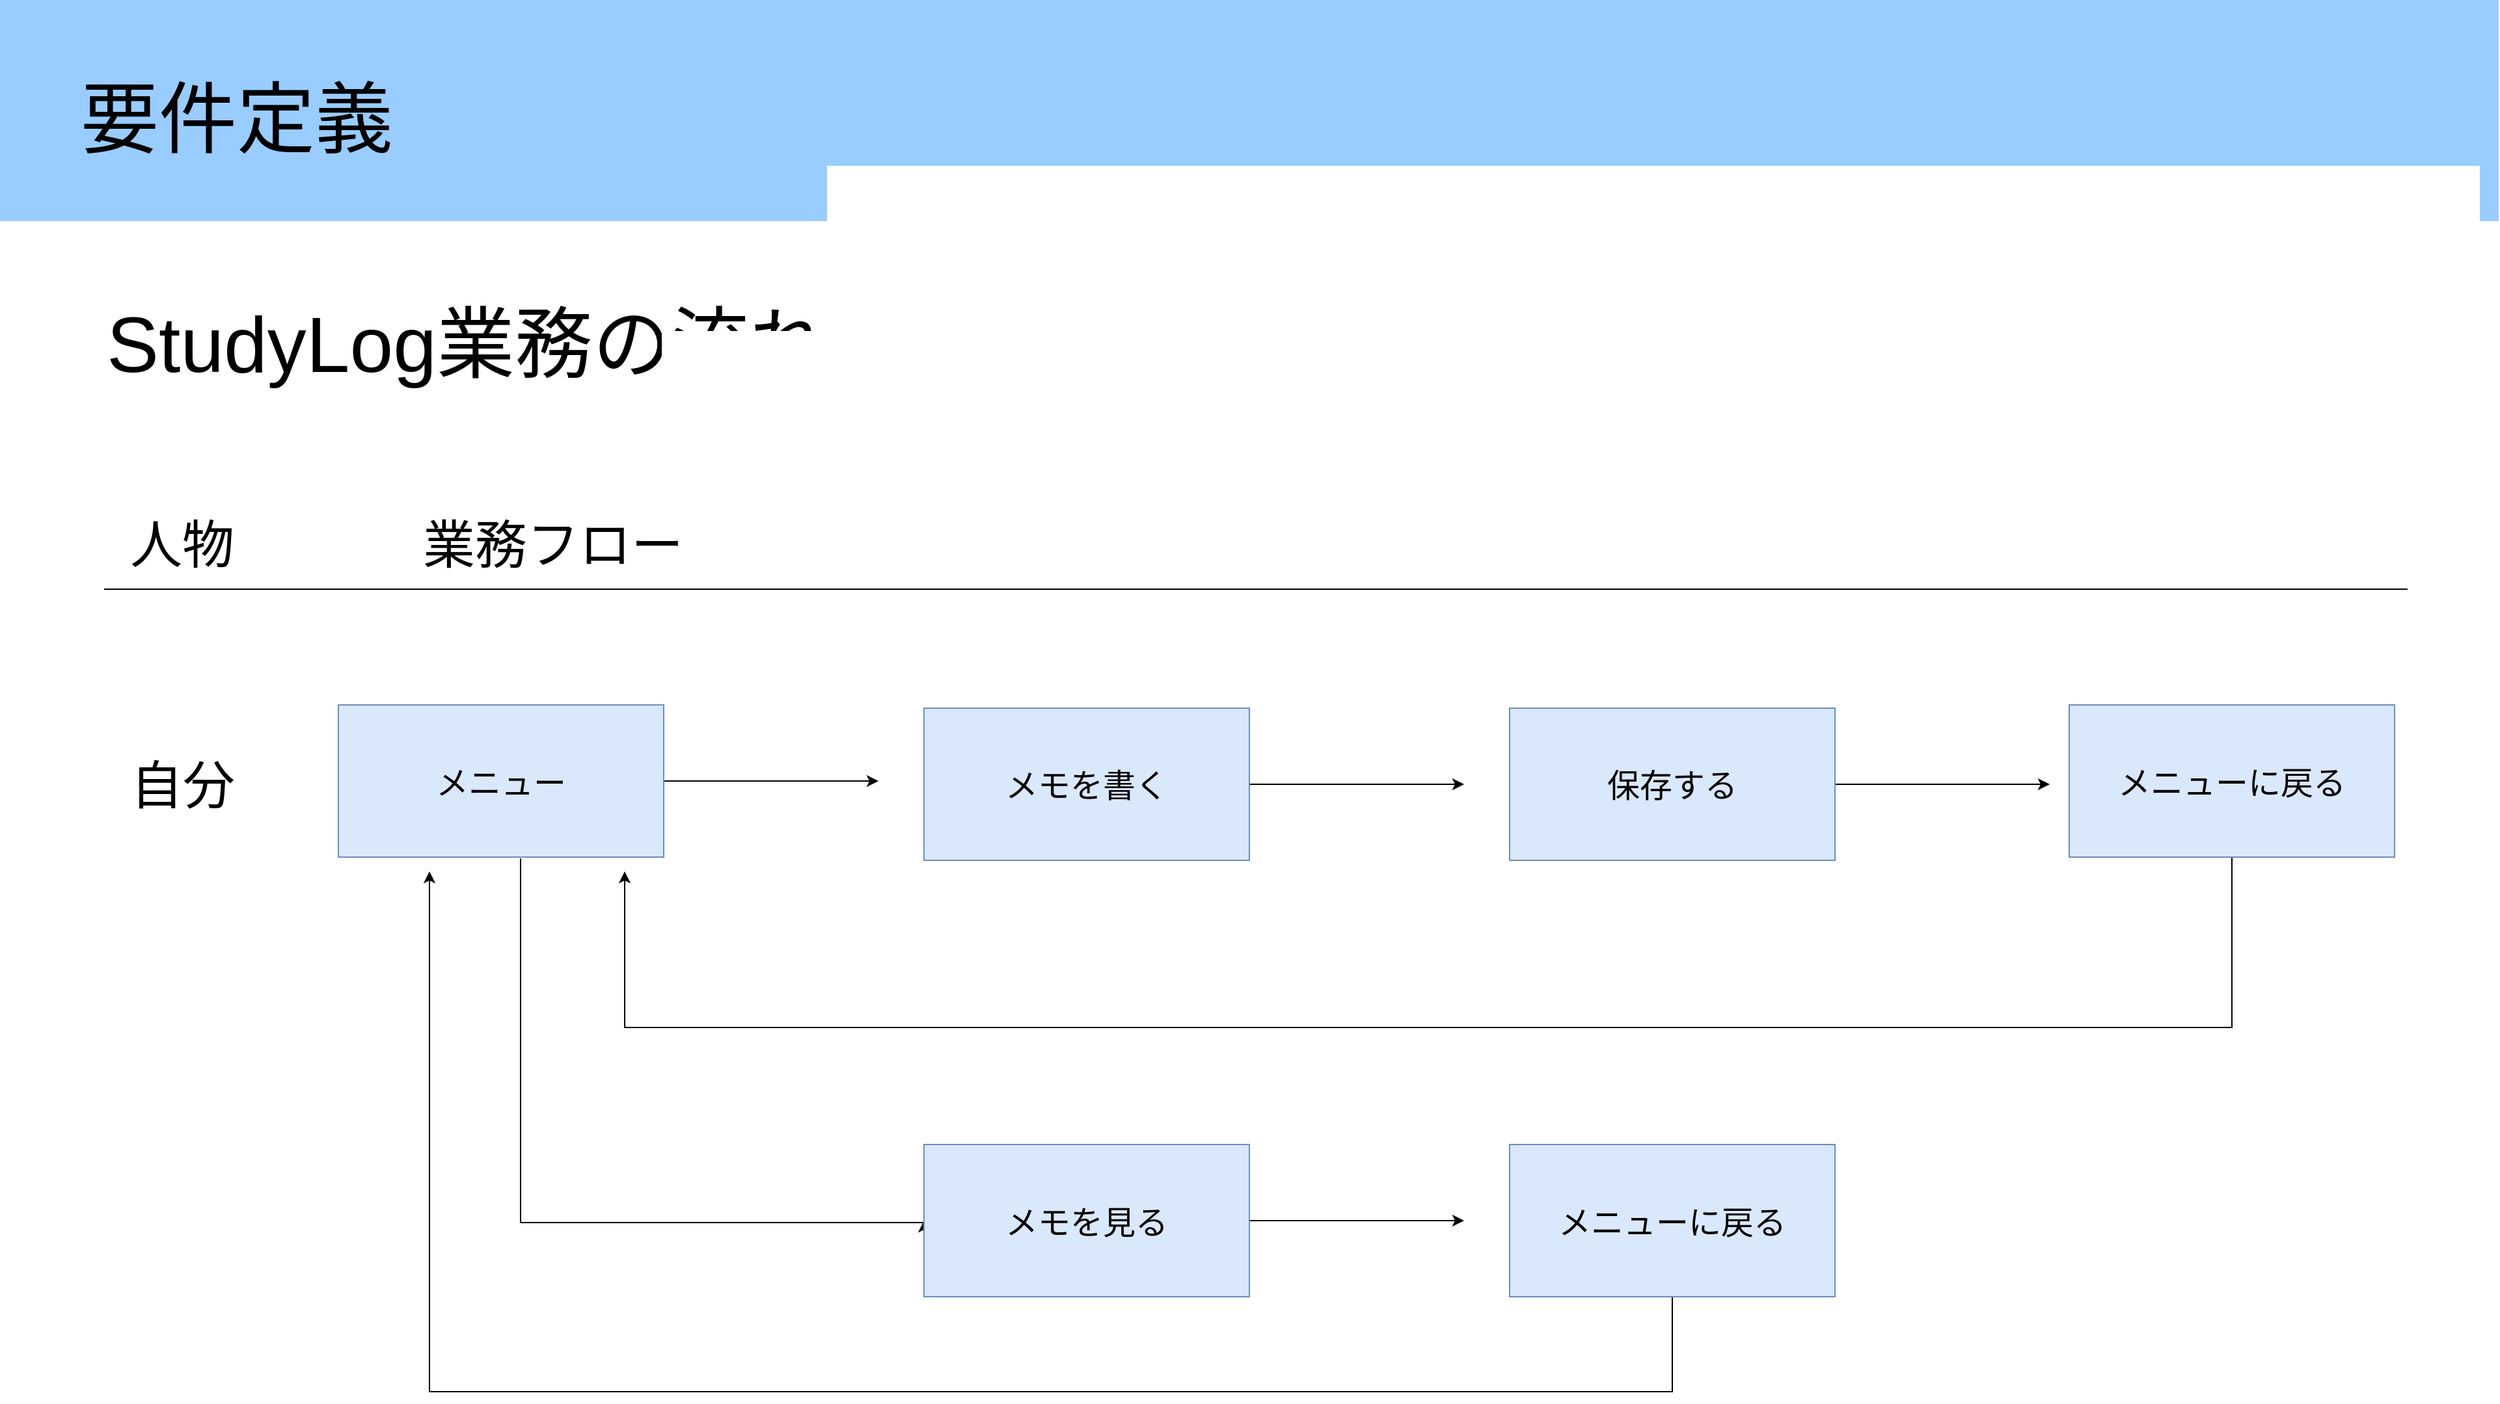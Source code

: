 <mxfile version="21.3.7" type="device">
  <diagram name="ページ1" id="A_pheN3tI0DfEyEbHp9e">
    <mxGraphModel dx="2510" dy="1903" grid="1" gridSize="10" guides="1" tooltips="1" connect="1" arrows="1" fold="1" page="1" pageScale="1" pageWidth="1920" pageHeight="1200" math="0" shadow="0">
      <root>
        <mxCell id="0" />
        <mxCell id="1" parent="0" />
        <mxCell id="3DgdE3LPg7VJF_UUsIfp-28" value="" style="rounded=0;whiteSpace=wrap;html=1;fillColor=#99CCFF;strokeColor=none;" parent="1" vertex="1">
          <mxGeometry width="1920" height="170" as="geometry" />
        </mxCell>
        <mxCell id="3DgdE3LPg7VJF_UUsIfp-1" value="" style="endArrow=none;html=1;rounded=0;" parent="1" edge="1">
          <mxGeometry width="50" height="50" relative="1" as="geometry">
            <mxPoint x="80" y="453" as="sourcePoint" />
            <mxPoint x="1850" y="453" as="targetPoint" />
          </mxGeometry>
        </mxCell>
        <mxCell id="3DgdE3LPg7VJF_UUsIfp-5" value="&lt;font style=&quot;font-size: 60px;&quot;&gt;StudyLog業務の流れ図&lt;/font&gt;" style="text;whiteSpace=wrap;html=1;" parent="1" vertex="1">
          <mxGeometry x="80" y="223" width="1120" height="130" as="geometry" />
        </mxCell>
        <mxCell id="3DgdE3LPg7VJF_UUsIfp-6" value="&lt;font style=&quot;font-size: 40px;&quot;&gt;人物&lt;/font&gt;" style="text;html=1;strokeColor=none;fillColor=none;align=center;verticalAlign=middle;whiteSpace=wrap;rounded=0;" parent="1" vertex="1">
          <mxGeometry x="80" y="363" width="120" height="110" as="geometry" />
        </mxCell>
        <mxCell id="3DgdE3LPg7VJF_UUsIfp-7" value="&lt;font style=&quot;font-size: 40px;&quot;&gt;業務フロー&lt;br&gt;&lt;/font&gt;" style="text;html=1;strokeColor=none;fillColor=none;align=center;verticalAlign=middle;whiteSpace=wrap;rounded=0;" parent="1" vertex="1">
          <mxGeometry x="240" y="363" width="370" height="110" as="geometry" />
        </mxCell>
        <mxCell id="3DgdE3LPg7VJF_UUsIfp-8" value="&lt;font style=&quot;font-size: 40px;&quot;&gt;自分&lt;br&gt;&lt;/font&gt;" style="text;html=1;strokeColor=none;fillColor=none;align=center;verticalAlign=middle;whiteSpace=wrap;rounded=0;" parent="1" vertex="1">
          <mxGeometry x="46.66" y="523" width="186.67" height="160" as="geometry" />
        </mxCell>
        <mxCell id="ZgAXJlykoXrbvAK32dJT-9" value="" style="edgeStyle=orthogonalEdgeStyle;rounded=0;orthogonalLoop=1;jettySize=auto;html=1;" edge="1" parent="1" source="3DgdE3LPg7VJF_UUsIfp-9">
          <mxGeometry relative="1" as="geometry">
            <mxPoint x="675" y="600.5" as="targetPoint" />
          </mxGeometry>
        </mxCell>
        <mxCell id="ZgAXJlykoXrbvAK32dJT-34" value="" style="edgeStyle=orthogonalEdgeStyle;rounded=0;orthogonalLoop=1;jettySize=auto;html=1;entryX=0;entryY=0.5;entryDx=0;entryDy=0;" edge="1" parent="1" target="ZgAXJlykoXrbvAK32dJT-2">
          <mxGeometry relative="1" as="geometry">
            <mxPoint x="400" y="660" as="sourcePoint" />
            <mxPoint x="700" y="910" as="targetPoint" />
            <Array as="points">
              <mxPoint x="400" y="940" />
            </Array>
          </mxGeometry>
        </mxCell>
        <mxCell id="3DgdE3LPg7VJF_UUsIfp-9" value="&lt;font style=&quot;&quot;&gt;&lt;span style=&quot;font-size: 25px;&quot;&gt;メニュー&lt;/span&gt;&lt;br&gt;&lt;/font&gt;" style="text;html=1;strokeColor=#6c8ebf;fillColor=#dae8fc;align=center;verticalAlign=middle;whiteSpace=wrap;rounded=0;" parent="1" vertex="1">
          <mxGeometry x="260" y="542" width="250" height="117" as="geometry" />
        </mxCell>
        <mxCell id="3DgdE3LPg7VJF_UUsIfp-27" value="&lt;span style=&quot;font-size: 60px;&quot;&gt;要件定義&lt;/span&gt;" style="text;whiteSpace=wrap;html=1;" parent="1" vertex="1">
          <mxGeometry x="60" y="50" width="1120" height="130" as="geometry" />
        </mxCell>
        <mxCell id="ZgAXJlykoXrbvAK32dJT-11" value="" style="edgeStyle=orthogonalEdgeStyle;rounded=0;orthogonalLoop=1;jettySize=auto;html=1;" edge="1" parent="1" source="ZgAXJlykoXrbvAK32dJT-1">
          <mxGeometry relative="1" as="geometry">
            <mxPoint x="1125" y="603" as="targetPoint" />
          </mxGeometry>
        </mxCell>
        <mxCell id="ZgAXJlykoXrbvAK32dJT-1" value="&lt;font style=&quot;&quot;&gt;&lt;span style=&quot;font-size: 25px;&quot;&gt;メモを書く&lt;/span&gt;&lt;br&gt;&lt;/font&gt;" style="text;html=1;strokeColor=#6c8ebf;fillColor=#dae8fc;align=center;verticalAlign=middle;whiteSpace=wrap;rounded=0;" vertex="1" parent="1">
          <mxGeometry x="710" y="544.5" width="250" height="117" as="geometry" />
        </mxCell>
        <mxCell id="ZgAXJlykoXrbvAK32dJT-17" value="" style="edgeStyle=orthogonalEdgeStyle;rounded=0;orthogonalLoop=1;jettySize=auto;html=1;" edge="1" parent="1" source="ZgAXJlykoXrbvAK32dJT-2">
          <mxGeometry relative="1" as="geometry">
            <mxPoint x="1125" y="938.5" as="targetPoint" />
          </mxGeometry>
        </mxCell>
        <mxCell id="ZgAXJlykoXrbvAK32dJT-2" value="&lt;font style=&quot;&quot;&gt;&lt;span style=&quot;font-size: 25px;&quot;&gt;メモを見る&lt;/span&gt;&lt;br&gt;&lt;/font&gt;" style="text;html=1;strokeColor=#6c8ebf;fillColor=#dae8fc;align=center;verticalAlign=middle;whiteSpace=wrap;rounded=0;" vertex="1" parent="1">
          <mxGeometry x="710" y="880" width="250" height="117" as="geometry" />
        </mxCell>
        <mxCell id="ZgAXJlykoXrbvAK32dJT-13" value="" style="edgeStyle=orthogonalEdgeStyle;rounded=0;orthogonalLoop=1;jettySize=auto;html=1;" edge="1" parent="1" source="ZgAXJlykoXrbvAK32dJT-3">
          <mxGeometry relative="1" as="geometry">
            <mxPoint x="1575" y="603" as="targetPoint" />
          </mxGeometry>
        </mxCell>
        <mxCell id="ZgAXJlykoXrbvAK32dJT-3" value="&lt;span style=&quot;font-size: 25px;&quot;&gt;保存する&lt;br&gt;&lt;/span&gt;" style="text;html=1;strokeColor=#6c8ebf;fillColor=#dae8fc;align=center;verticalAlign=middle;whiteSpace=wrap;rounded=0;" vertex="1" parent="1">
          <mxGeometry x="1160" y="544.5" width="250" height="117" as="geometry" />
        </mxCell>
        <mxCell id="ZgAXJlykoXrbvAK32dJT-23" value="" style="edgeStyle=orthogonalEdgeStyle;rounded=0;orthogonalLoop=1;jettySize=auto;html=1;" edge="1" parent="1" source="ZgAXJlykoXrbvAK32dJT-4">
          <mxGeometry relative="1" as="geometry">
            <mxPoint x="330" y="670" as="targetPoint" />
            <Array as="points">
              <mxPoint x="1285" y="1070" />
              <mxPoint x="330" y="1070" />
              <mxPoint x="330" y="670" />
            </Array>
          </mxGeometry>
        </mxCell>
        <mxCell id="ZgAXJlykoXrbvAK32dJT-4" value="&lt;span style=&quot;font-size: 25px;&quot;&gt;メニューに戻る&lt;br&gt;&lt;/span&gt;" style="text;html=1;strokeColor=#6c8ebf;fillColor=#dae8fc;align=center;verticalAlign=middle;whiteSpace=wrap;rounded=0;" vertex="1" parent="1">
          <mxGeometry x="1160" y="880" width="250" height="117" as="geometry" />
        </mxCell>
        <mxCell id="ZgAXJlykoXrbvAK32dJT-30" value="" style="edgeStyle=orthogonalEdgeStyle;rounded=0;orthogonalLoop=1;jettySize=auto;html=1;" edge="1" parent="1" source="ZgAXJlykoXrbvAK32dJT-5">
          <mxGeometry relative="1" as="geometry">
            <mxPoint x="480" y="670" as="targetPoint" />
            <Array as="points">
              <mxPoint x="1715" y="790" />
              <mxPoint x="480" y="790" />
            </Array>
          </mxGeometry>
        </mxCell>
        <mxCell id="ZgAXJlykoXrbvAK32dJT-5" value="&lt;span style=&quot;font-size: 25px;&quot;&gt;メニューに戻る&lt;br&gt;&lt;/span&gt;" style="text;html=1;strokeColor=#6c8ebf;fillColor=#dae8fc;align=center;verticalAlign=middle;whiteSpace=wrap;rounded=0;" vertex="1" parent="1">
          <mxGeometry x="1590" y="542" width="250" height="117" as="geometry" />
        </mxCell>
      </root>
    </mxGraphModel>
  </diagram>
</mxfile>
